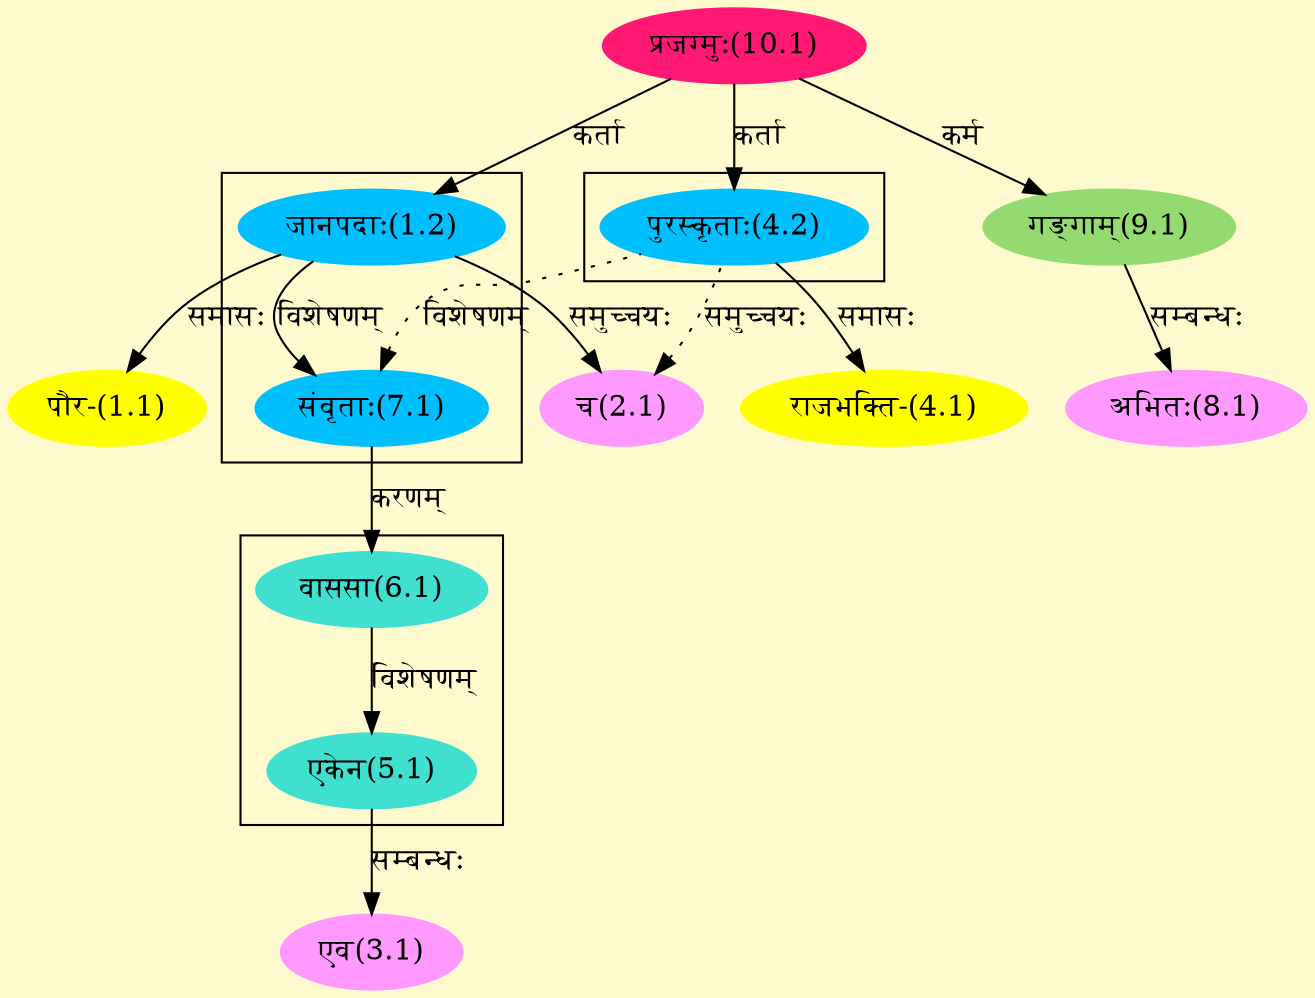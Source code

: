 digraph G{
rankdir=BT;
 compound=true;
 bgcolor="lemonchiffon1";

subgraph cluster_1{
Node5_1 [style=filled, color="#40E0D0" label = "एकेन(5.1)"]
Node6_1 [style=filled, color="#40E0D0" label = "वाससा(6.1)"]

}

subgraph cluster_2{
Node7_1 [style=filled, color="#00BFFF" label = "संवृताः(7.1)"]
Node1_2 [style=filled, color="#00BFFF" label = "जानपदाः(1.2)"]

}

subgraph cluster_3{
Node7_1 [style=filled, color="#00BFFF" label = "संवृताः(7.1)"]
Node4_2 [style=filled, color="#00BFFF" label = "पुरस्कृताः(4.2)"]

}
Node1_1 [style=filled, color="#FFFF00" label = "पौर-(1.1)"]
Node1_2 [style=filled, color="#00BFFF" label = "जानपदाः(1.2)"]
Node10_1 [style=filled, color="#FF1975" label = "प्रजग्मुः(10.1)"]
Node2_1 [style=filled, color="#FF99FF" label = "च(2.1)"]
Node4_2 [style=filled, color="#00BFFF" label = "पुरस्कृताः(4.2)"]
Node3_1 [style=filled, color="#FF99FF" label = "एव(3.1)"]
Node5_1 [style=filled, color="#40E0D0" label = "एकेन(5.1)"]
Node4_1 [style=filled, color="#FFFF00" label = "राजभक्ति-(4.1)"]
Node6_1 [style=filled, color="#40E0D0" label = "वाससा(6.1)"]
Node7_1 [style=filled, color="#00BFFF" label = "संवृताः(7.1)"]
Node8_1 [style=filled, color="#FF99FF" label = "अभितः(8.1)"]
Node9_1 [style=filled, color="#93DB70" label = "गङ्गाम्(9.1)"]
/* Start of Relations section */

Node1_1 -> Node1_2 [  label="समासः"  dir="back" ]
Node1_2 -> Node10_1 [  label="कर्ता"  dir="back" ]
Node2_1 -> Node1_2 [  label="समुच्चयः"  dir="back" ]
Node2_1 -> Node4_2 [ style=dotted label="समुच्चयः"  dir="back" ]
Node3_1 -> Node5_1 [  label="सम्बन्धः"  dir="back" ]
Node4_1 -> Node4_2 [  label="समासः"  dir="back" ]
Node4_2 -> Node10_1 [  label="कर्ता"  dir="back" ]
Node5_1 -> Node6_1 [  label="विशेषणम्"  dir="back" ]
Node6_1 -> Node7_1 [  label="करणम्"  dir="back" ]
Node7_1 -> Node1_2 [  label="विशेषणम्"  dir="back" ]
Node7_1 -> Node4_2 [ style=dotted label="विशेषणम्"  dir="back" ]
Node8_1 -> Node9_1 [  label="सम्बन्धः"  dir="back" ]
Node9_1 -> Node10_1 [  label="कर्म"  dir="back" ]
}
